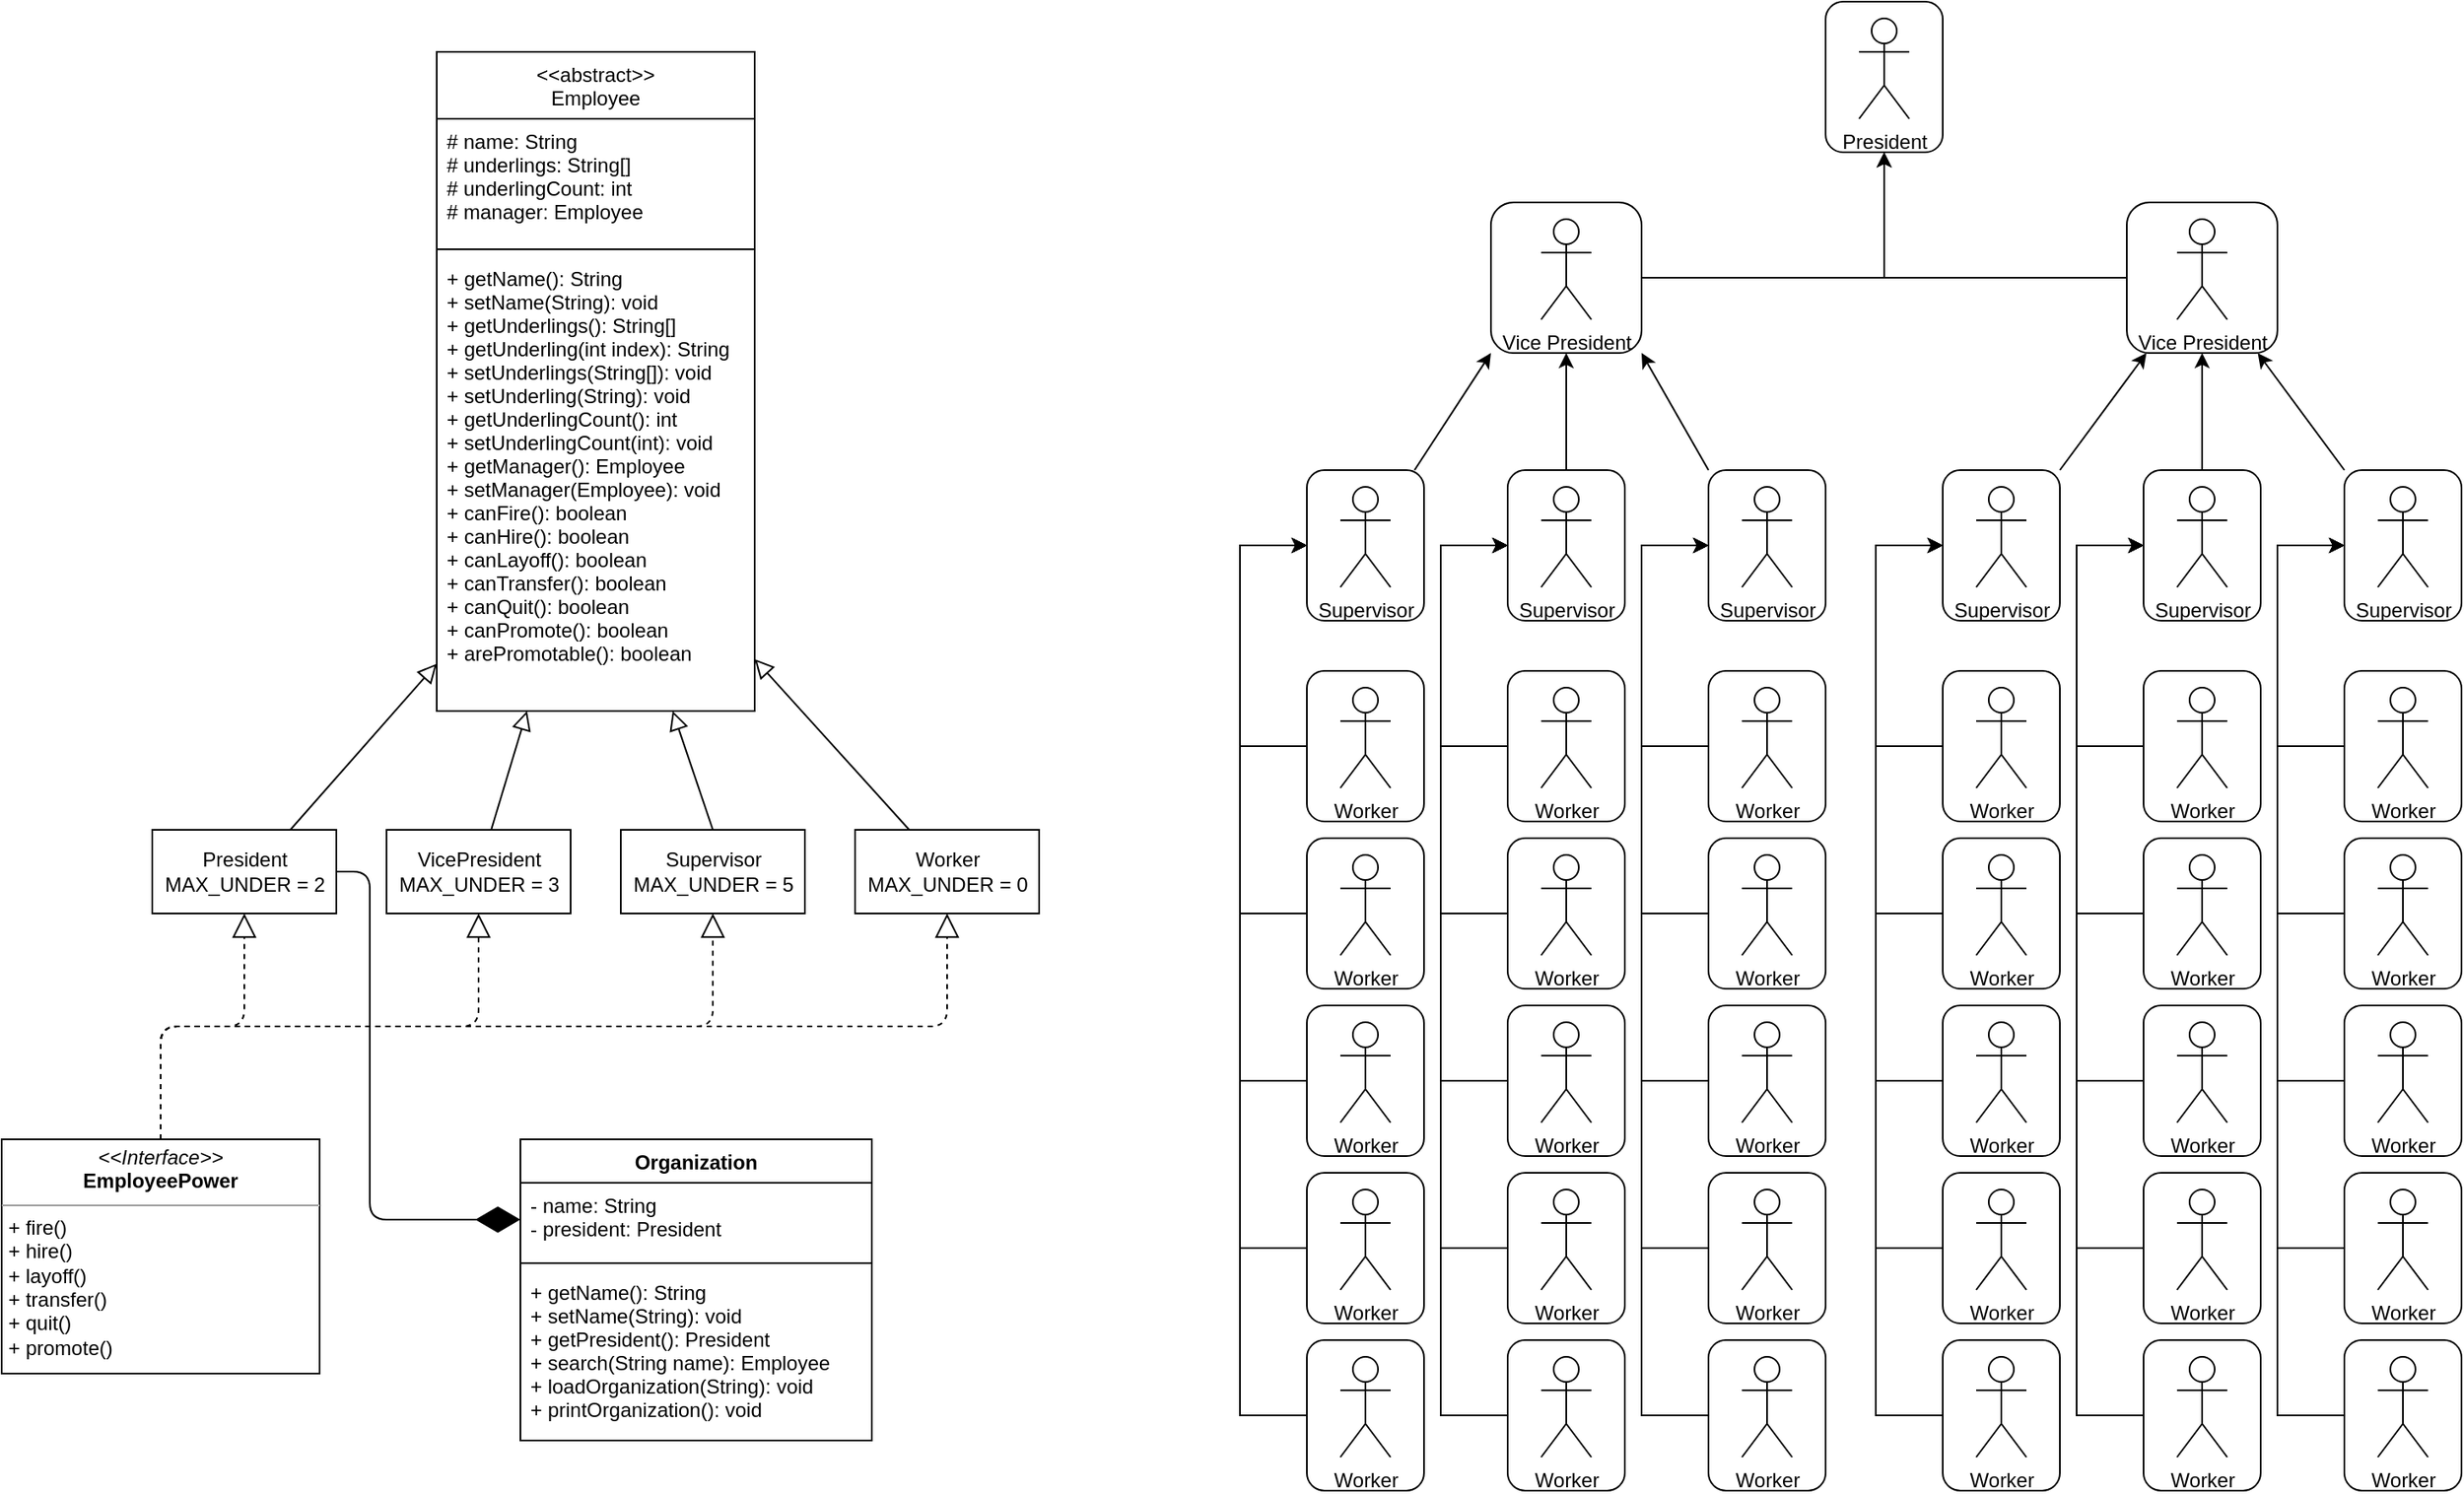<mxfile version="13.6.2" type="device"><diagram id="kqiJ0OT19naxj3uL_Lln" name="Page-1"><mxGraphModel dx="2333" dy="880" grid="1" gridSize="10" guides="1" tooltips="1" connect="1" arrows="1" fold="1" page="1" pageScale="1" pageWidth="850" pageHeight="1100" math="0" shadow="0"><root><mxCell id="0"/><mxCell id="1" parent="0"/><mxCell id="TK-q9taTWRyKl65TbxKp-116" value="" style="group" parent="1" vertex="1" connectable="0"><mxGeometry x="110" y="150" width="90" height="90" as="geometry"/></mxCell><mxCell id="TK-q9taTWRyKl65TbxKp-53" value="" style="rounded=1;whiteSpace=wrap;html=1;fillColor=#FFFFFF;gradientColor=none;" parent="TK-q9taTWRyKl65TbxKp-116" vertex="1"><mxGeometry width="90" height="90" as="geometry"/></mxCell><mxCell id="TK-q9taTWRyKl65TbxKp-2" value="Vice President" style="shape=umlActor;verticalLabelPosition=bottom;verticalAlign=top;html=1;outlineConnect=0;" parent="TK-q9taTWRyKl65TbxKp-116" vertex="1"><mxGeometry x="30" y="10" width="30" height="60" as="geometry"/></mxCell><mxCell id="TK-q9taTWRyKl65TbxKp-117" value="" style="group" parent="1" vertex="1" connectable="0"><mxGeometry x="490" y="150" width="90" height="90" as="geometry"/></mxCell><mxCell id="TK-q9taTWRyKl65TbxKp-54" value="" style="rounded=1;whiteSpace=wrap;html=1;fillColor=#FFFFFF;gradientColor=none;" parent="TK-q9taTWRyKl65TbxKp-117" vertex="1"><mxGeometry width="90" height="90" as="geometry"/></mxCell><mxCell id="TK-q9taTWRyKl65TbxKp-3" value="Vice President" style="shape=umlActor;verticalLabelPosition=bottom;verticalAlign=top;html=1;outlineConnect=0;" parent="TK-q9taTWRyKl65TbxKp-117" vertex="1"><mxGeometry x="30" y="10" width="30" height="60" as="geometry"/></mxCell><mxCell id="TK-q9taTWRyKl65TbxKp-118" value="" style="group" parent="1" vertex="1" connectable="0"><mxGeometry x="310" y="30" width="70" height="90" as="geometry"/></mxCell><mxCell id="TK-q9taTWRyKl65TbxKp-52" value="" style="rounded=1;whiteSpace=wrap;html=1;fillColor=#FFFFFF;gradientColor=none;" parent="TK-q9taTWRyKl65TbxKp-118" vertex="1"><mxGeometry width="70" height="90" as="geometry"/></mxCell><mxCell id="TK-q9taTWRyKl65TbxKp-1" value="President" style="shape=umlActor;verticalLabelPosition=bottom;verticalAlign=top;html=1;outlineConnect=0;fillColor=#FFFFFF;" parent="TK-q9taTWRyKl65TbxKp-118" vertex="1"><mxGeometry x="20" y="10" width="30" height="60" as="geometry"/></mxCell><mxCell id="TK-q9taTWRyKl65TbxKp-119" value="" style="group" parent="1" vertex="1" connectable="0"><mxGeometry y="310" width="70" height="90" as="geometry"/></mxCell><mxCell id="TK-q9taTWRyKl65TbxKp-56" value="" style="rounded=1;whiteSpace=wrap;html=1;fillColor=#FFFFFF;gradientColor=none;" parent="TK-q9taTWRyKl65TbxKp-119" vertex="1"><mxGeometry width="70" height="90" as="geometry"/></mxCell><mxCell id="TK-q9taTWRyKl65TbxKp-4" value="Supervisor&lt;span style=&quot;color: rgba(0 , 0 , 0 , 0) ; font-family: monospace ; font-size: 0px&quot;&gt;%3CmxGraphModel%3E%3Croot%3E%3CmxCell%20id%3D%220%22%2F%3E%3CmxCell%20id%3D%221%22%20parent%3D%220%22%2F%3E%3CmxCell%20id%3D%222%22%20value%3D%22Vice%20President%22%20style%3D%22shape%3DumlActor%3BverticalLabelPosition%3Dbottom%3BverticalAlign%3Dtop%3Bhtml%3D1%3BoutlineConnect%3D0%3B%22%20vertex%3D%221%22%20parent%3D%221%22%3E%3CmxGeometry%20x%3D%22250%22%20y%3D%22160%22%20width%3D%2230%22%20height%3D%2260%22%20as%3D%22geometry%22%2F%3E%3C%2FmxCell%3E%3C%2Froot%3E%3C%2FmxGraphModel%3E&lt;/span&gt;" style="shape=umlActor;verticalLabelPosition=bottom;verticalAlign=top;html=1;outlineConnect=0;" parent="TK-q9taTWRyKl65TbxKp-119" vertex="1"><mxGeometry x="20" y="10" width="30" height="60" as="geometry"/></mxCell><mxCell id="TK-q9taTWRyKl65TbxKp-120" value="" style="group" parent="1" vertex="1" connectable="0"><mxGeometry x="120" y="310" width="70" height="90" as="geometry"/></mxCell><mxCell id="TK-q9taTWRyKl65TbxKp-57" value="" style="rounded=1;whiteSpace=wrap;html=1;fillColor=#FFFFFF;gradientColor=none;" parent="TK-q9taTWRyKl65TbxKp-120" vertex="1"><mxGeometry width="70" height="90" as="geometry"/></mxCell><mxCell id="TK-q9taTWRyKl65TbxKp-5" value="Supervisor&lt;span style=&quot;color: rgba(0 , 0 , 0 , 0) ; font-family: monospace ; font-size: 0px&quot;&gt;%3CmxGraphModel%3E%3Croot%3E%3CmxCell%20id%3D%220%22%2F%3E%3CmxCell%20id%3D%221%22%20parent%3D%220%22%2F%3E%3CmxCell%20id%3D%222%22%20value%3D%22Vice%20President%22%20style%3D%22shape%3DumlActor%3BverticalLabelPosition%3Dbottom%3BverticalAlign%3Dtop%3Bhtml%3D1%3BoutlineConnect%3D0%3B%22%20vertex%3D%221%22%20parent%3D%221%22%3E%3CmxGeometry%20x%3D%22250%22%20y%3D%22160%22%20width%3D%2230%22%20height%3D%2260%22%20as%3D%22geometry%22%2F%3E%3C%2FmxCell%3E%3C%2Froot%3E%3C%2FmxGraphModel%3E&lt;/span&gt;" style="shape=umlActor;verticalLabelPosition=bottom;verticalAlign=top;html=1;outlineConnect=0;" parent="TK-q9taTWRyKl65TbxKp-120" vertex="1"><mxGeometry x="20" y="10" width="30" height="60" as="geometry"/></mxCell><mxCell id="TK-q9taTWRyKl65TbxKp-121" value="" style="group" parent="1" vertex="1" connectable="0"><mxGeometry x="240" y="310" width="70" height="90" as="geometry"/></mxCell><mxCell id="TK-q9taTWRyKl65TbxKp-58" value="" style="rounded=1;whiteSpace=wrap;html=1;fillColor=#FFFFFF;gradientColor=none;" parent="TK-q9taTWRyKl65TbxKp-121" vertex="1"><mxGeometry width="70" height="90" as="geometry"/></mxCell><mxCell id="TK-q9taTWRyKl65TbxKp-6" value="Supervisor&lt;span style=&quot;color: rgba(0 , 0 , 0 , 0) ; font-family: monospace ; font-size: 0px&quot;&gt;%3CmxGraphModel%3E%3Croot%3E%3CmxCell%20id%3D%220%22%2F%3E%3CmxCell%20id%3D%221%22%20parent%3D%220%22%2F%3E%3CmxCell%20id%3D%222%22%20value%3D%22Vice%20President%22%20style%3D%22shape%3DumlActor%3BverticalLabelPosition%3Dbottom%3BverticalAlign%3Dtop%3Bhtml%3D1%3BoutlineConnect%3D0%3B%22%20vertex%3D%221%22%20parent%3D%221%22%3E%3CmxGeometry%20x%3D%22250%22%20y%3D%22160%22%20width%3D%2230%22%20height%3D%2260%22%20as%3D%22geometry%22%2F%3E%3C%2FmxCell%3E%3C%2Froot%3E%3C%2FmxGraphModel%3E&lt;/span&gt;" style="shape=umlActor;verticalLabelPosition=bottom;verticalAlign=top;html=1;outlineConnect=0;" parent="TK-q9taTWRyKl65TbxKp-121" vertex="1"><mxGeometry x="20" y="10" width="30" height="60" as="geometry"/></mxCell><mxCell id="TK-q9taTWRyKl65TbxKp-125" value="" style="group" parent="1" vertex="1" connectable="0"><mxGeometry y="430" width="70" height="90" as="geometry"/></mxCell><mxCell id="TK-q9taTWRyKl65TbxKp-62" value="" style="rounded=1;whiteSpace=wrap;html=1;fillColor=#FFFFFF;gradientColor=none;" parent="TK-q9taTWRyKl65TbxKp-125" vertex="1"><mxGeometry width="70" height="90" as="geometry"/></mxCell><mxCell id="TK-q9taTWRyKl65TbxKp-19" value="Worker" style="shape=umlActor;verticalLabelPosition=bottom;verticalAlign=top;html=1;outlineConnect=0;" parent="TK-q9taTWRyKl65TbxKp-125" vertex="1"><mxGeometry x="20" y="10" width="30" height="60" as="geometry"/></mxCell><mxCell id="TK-q9taTWRyKl65TbxKp-126" value="" style="group" parent="1" vertex="1" connectable="0"><mxGeometry x="120" y="430" width="70" height="90" as="geometry"/></mxCell><mxCell id="TK-q9taTWRyKl65TbxKp-63" value="" style="rounded=1;whiteSpace=wrap;html=1;fillColor=#FFFFFF;gradientColor=none;" parent="TK-q9taTWRyKl65TbxKp-126" vertex="1"><mxGeometry width="70" height="90" as="geometry"/></mxCell><mxCell id="TK-q9taTWRyKl65TbxKp-26" value="Worker" style="shape=umlActor;verticalLabelPosition=bottom;verticalAlign=top;html=1;outlineConnect=0;" parent="TK-q9taTWRyKl65TbxKp-126" vertex="1"><mxGeometry x="20" y="10" width="30" height="60" as="geometry"/></mxCell><mxCell id="TK-q9taTWRyKl65TbxKp-127" value="" style="group" parent="1" vertex="1" connectable="0"><mxGeometry x="240" y="430" width="70" height="90" as="geometry"/></mxCell><mxCell id="TK-q9taTWRyKl65TbxKp-64" value="" style="rounded=1;whiteSpace=wrap;html=1;fillColor=#FFFFFF;gradientColor=none;" parent="TK-q9taTWRyKl65TbxKp-127" vertex="1"><mxGeometry width="70" height="90" as="geometry"/></mxCell><mxCell id="TK-q9taTWRyKl65TbxKp-31" value="Worker" style="shape=umlActor;verticalLabelPosition=bottom;verticalAlign=top;html=1;outlineConnect=0;" parent="TK-q9taTWRyKl65TbxKp-127" vertex="1"><mxGeometry x="20" y="10" width="30" height="60" as="geometry"/></mxCell><mxCell id="TK-q9taTWRyKl65TbxKp-131" value="" style="group" parent="1" vertex="1" connectable="0"><mxGeometry y="530" width="70" height="90" as="geometry"/></mxCell><mxCell id="TK-q9taTWRyKl65TbxKp-73" value="" style="rounded=1;whiteSpace=wrap;html=1;fillColor=#FFFFFF;gradientColor=none;" parent="TK-q9taTWRyKl65TbxKp-131" vertex="1"><mxGeometry width="70" height="90" as="geometry"/></mxCell><mxCell id="TK-q9taTWRyKl65TbxKp-74" value="Worker" style="shape=umlActor;verticalLabelPosition=bottom;verticalAlign=top;html=1;outlineConnect=0;" parent="TK-q9taTWRyKl65TbxKp-131" vertex="1"><mxGeometry x="20" y="10" width="30" height="60" as="geometry"/></mxCell><mxCell id="TK-q9taTWRyKl65TbxKp-132" value="" style="group" parent="1" vertex="1" connectable="0"><mxGeometry x="120" y="530" width="70" height="90" as="geometry"/></mxCell><mxCell id="TK-q9taTWRyKl65TbxKp-72" value="" style="rounded=1;whiteSpace=wrap;html=1;fillColor=#FFFFFF;gradientColor=none;" parent="TK-q9taTWRyKl65TbxKp-132" vertex="1"><mxGeometry width="70" height="90" as="geometry"/></mxCell><mxCell id="TK-q9taTWRyKl65TbxKp-75" value="Worker" style="shape=umlActor;verticalLabelPosition=bottom;verticalAlign=top;html=1;outlineConnect=0;" parent="TK-q9taTWRyKl65TbxKp-132" vertex="1"><mxGeometry x="20" y="10" width="30" height="60" as="geometry"/></mxCell><mxCell id="TK-q9taTWRyKl65TbxKp-133" value="" style="group" parent="1" vertex="1" connectable="0"><mxGeometry x="240" y="530" width="70" height="90" as="geometry"/></mxCell><mxCell id="TK-q9taTWRyKl65TbxKp-71" value="" style="rounded=1;whiteSpace=wrap;html=1;fillColor=#FFFFFF;gradientColor=none;" parent="TK-q9taTWRyKl65TbxKp-133" vertex="1"><mxGeometry width="70" height="90" as="geometry"/></mxCell><mxCell id="TK-q9taTWRyKl65TbxKp-76" value="Worker" style="shape=umlActor;verticalLabelPosition=bottom;verticalAlign=top;html=1;outlineConnect=0;" parent="TK-q9taTWRyKl65TbxKp-133" vertex="1"><mxGeometry x="20" y="10" width="30" height="60" as="geometry"/></mxCell><mxCell id="TK-q9taTWRyKl65TbxKp-137" value="" style="group" parent="1" vertex="1" connectable="0"><mxGeometry y="630" width="70" height="90" as="geometry"/></mxCell><mxCell id="TK-q9taTWRyKl65TbxKp-85" value="" style="rounded=1;whiteSpace=wrap;html=1;fillColor=#FFFFFF;gradientColor=none;" parent="TK-q9taTWRyKl65TbxKp-137" vertex="1"><mxGeometry width="70" height="90" as="geometry"/></mxCell><mxCell id="TK-q9taTWRyKl65TbxKp-86" value="Worker" style="shape=umlActor;verticalLabelPosition=bottom;verticalAlign=top;html=1;outlineConnect=0;" parent="TK-q9taTWRyKl65TbxKp-137" vertex="1"><mxGeometry x="20" y="10" width="30" height="60" as="geometry"/></mxCell><mxCell id="TK-q9taTWRyKl65TbxKp-138" value="" style="group" parent="1" vertex="1" connectable="0"><mxGeometry x="120" y="630" width="70" height="90" as="geometry"/></mxCell><mxCell id="TK-q9taTWRyKl65TbxKp-84" value="" style="rounded=1;whiteSpace=wrap;html=1;fillColor=#FFFFFF;gradientColor=none;" parent="TK-q9taTWRyKl65TbxKp-138" vertex="1"><mxGeometry width="70" height="90" as="geometry"/></mxCell><mxCell id="TK-q9taTWRyKl65TbxKp-87" value="Worker" style="shape=umlActor;verticalLabelPosition=bottom;verticalAlign=top;html=1;outlineConnect=0;" parent="TK-q9taTWRyKl65TbxKp-138" vertex="1"><mxGeometry x="20" y="10" width="30" height="60" as="geometry"/></mxCell><mxCell id="TK-q9taTWRyKl65TbxKp-139" value="" style="group" parent="1" vertex="1" connectable="0"><mxGeometry x="240" y="630" width="70" height="90" as="geometry"/></mxCell><mxCell id="TK-q9taTWRyKl65TbxKp-83" value="" style="rounded=1;whiteSpace=wrap;html=1;fillColor=#FFFFFF;gradientColor=none;" parent="TK-q9taTWRyKl65TbxKp-139" vertex="1"><mxGeometry width="70" height="90" as="geometry"/></mxCell><mxCell id="TK-q9taTWRyKl65TbxKp-88" value="Worker" style="shape=umlActor;verticalLabelPosition=bottom;verticalAlign=top;html=1;outlineConnect=0;" parent="TK-q9taTWRyKl65TbxKp-139" vertex="1"><mxGeometry x="20" y="10" width="30" height="60" as="geometry"/></mxCell><mxCell id="TK-q9taTWRyKl65TbxKp-143" value="" style="group" parent="1" vertex="1" connectable="0"><mxGeometry y="730" width="70" height="90" as="geometry"/></mxCell><mxCell id="TK-q9taTWRyKl65TbxKp-97" value="" style="rounded=1;whiteSpace=wrap;html=1;fillColor=#FFFFFF;gradientColor=none;" parent="TK-q9taTWRyKl65TbxKp-143" vertex="1"><mxGeometry width="70" height="90" as="geometry"/></mxCell><mxCell id="TK-q9taTWRyKl65TbxKp-98" value="Worker" style="shape=umlActor;verticalLabelPosition=bottom;verticalAlign=top;html=1;outlineConnect=0;" parent="TK-q9taTWRyKl65TbxKp-143" vertex="1"><mxGeometry x="20" y="10" width="30" height="60" as="geometry"/></mxCell><mxCell id="TK-q9taTWRyKl65TbxKp-144" value="" style="group" parent="1" vertex="1" connectable="0"><mxGeometry x="120" y="730" width="70" height="90" as="geometry"/></mxCell><mxCell id="TK-q9taTWRyKl65TbxKp-96" value="" style="rounded=1;whiteSpace=wrap;html=1;fillColor=#FFFFFF;gradientColor=none;" parent="TK-q9taTWRyKl65TbxKp-144" vertex="1"><mxGeometry width="70" height="90" as="geometry"/></mxCell><mxCell id="TK-q9taTWRyKl65TbxKp-99" value="Worker" style="shape=umlActor;verticalLabelPosition=bottom;verticalAlign=top;html=1;outlineConnect=0;" parent="TK-q9taTWRyKl65TbxKp-144" vertex="1"><mxGeometry x="20" y="10" width="30" height="60" as="geometry"/></mxCell><mxCell id="TK-q9taTWRyKl65TbxKp-145" value="" style="group" parent="1" vertex="1" connectable="0"><mxGeometry x="240" y="730" width="70" height="90" as="geometry"/></mxCell><mxCell id="TK-q9taTWRyKl65TbxKp-95" value="" style="rounded=1;whiteSpace=wrap;html=1;fillColor=#FFFFFF;gradientColor=none;" parent="TK-q9taTWRyKl65TbxKp-145" vertex="1"><mxGeometry width="70" height="90" as="geometry"/></mxCell><mxCell id="TK-q9taTWRyKl65TbxKp-100" value="Worker" style="shape=umlActor;verticalLabelPosition=bottom;verticalAlign=top;html=1;outlineConnect=0;" parent="TK-q9taTWRyKl65TbxKp-145" vertex="1"><mxGeometry x="20" y="10" width="30" height="60" as="geometry"/></mxCell><mxCell id="TK-q9taTWRyKl65TbxKp-149" value="" style="group" parent="1" vertex="1" connectable="0"><mxGeometry y="830" width="70" height="90" as="geometry"/></mxCell><mxCell id="TK-q9taTWRyKl65TbxKp-109" value="" style="rounded=1;whiteSpace=wrap;html=1;fillColor=#FFFFFF;gradientColor=none;" parent="TK-q9taTWRyKl65TbxKp-149" vertex="1"><mxGeometry width="70" height="90" as="geometry"/></mxCell><mxCell id="TK-q9taTWRyKl65TbxKp-110" value="Worker" style="shape=umlActor;verticalLabelPosition=bottom;verticalAlign=top;html=1;outlineConnect=0;" parent="TK-q9taTWRyKl65TbxKp-149" vertex="1"><mxGeometry x="20" y="10" width="30" height="60" as="geometry"/></mxCell><mxCell id="TK-q9taTWRyKl65TbxKp-150" value="" style="group" parent="1" vertex="1" connectable="0"><mxGeometry x="120" y="830" width="70" height="90" as="geometry"/></mxCell><mxCell id="TK-q9taTWRyKl65TbxKp-108" value="" style="rounded=1;whiteSpace=wrap;html=1;fillColor=#FFFFFF;gradientColor=none;" parent="TK-q9taTWRyKl65TbxKp-150" vertex="1"><mxGeometry width="70" height="90" as="geometry"/></mxCell><mxCell id="TK-q9taTWRyKl65TbxKp-111" value="Worker" style="shape=umlActor;verticalLabelPosition=bottom;verticalAlign=top;html=1;outlineConnect=0;" parent="TK-q9taTWRyKl65TbxKp-150" vertex="1"><mxGeometry x="20" y="10" width="30" height="60" as="geometry"/></mxCell><mxCell id="TK-q9taTWRyKl65TbxKp-151" value="" style="group" parent="1" vertex="1" connectable="0"><mxGeometry x="240" y="830" width="70" height="90" as="geometry"/></mxCell><mxCell id="TK-q9taTWRyKl65TbxKp-107" value="" style="rounded=1;whiteSpace=wrap;html=1;fillColor=#FFFFFF;gradientColor=none;" parent="TK-q9taTWRyKl65TbxKp-151" vertex="1"><mxGeometry width="70" height="90" as="geometry"/></mxCell><mxCell id="TK-q9taTWRyKl65TbxKp-112" value="Worker" style="shape=umlActor;verticalLabelPosition=bottom;verticalAlign=top;html=1;outlineConnect=0;" parent="TK-q9taTWRyKl65TbxKp-151" vertex="1"><mxGeometry x="20" y="10" width="30" height="60" as="geometry"/></mxCell><mxCell id="TK-q9taTWRyKl65TbxKp-156" style="edgeStyle=orthogonalEdgeStyle;rounded=0;orthogonalLoop=1;jettySize=auto;html=1;" parent="1" source="TK-q9taTWRyKl65TbxKp-54" target="TK-q9taTWRyKl65TbxKp-52" edge="1"><mxGeometry relative="1" as="geometry"/></mxCell><mxCell id="TK-q9taTWRyKl65TbxKp-157" style="edgeStyle=orthogonalEdgeStyle;rounded=0;orthogonalLoop=1;jettySize=auto;html=1;entryX=0.5;entryY=1;entryDx=0;entryDy=0;" parent="1" source="TK-q9taTWRyKl65TbxKp-53" target="TK-q9taTWRyKl65TbxKp-52" edge="1"><mxGeometry relative="1" as="geometry"/></mxCell><mxCell id="TK-q9taTWRyKl65TbxKp-163" style="edgeStyle=none;rounded=0;orthogonalLoop=1;jettySize=auto;html=1;entryX=0;entryY=1;entryDx=0;entryDy=0;" parent="1" source="TK-q9taTWRyKl65TbxKp-56" target="TK-q9taTWRyKl65TbxKp-53" edge="1"><mxGeometry relative="1" as="geometry"/></mxCell><mxCell id="TK-q9taTWRyKl65TbxKp-164" style="edgeStyle=none;rounded=0;orthogonalLoop=1;jettySize=auto;html=1;entryX=0.5;entryY=1;entryDx=0;entryDy=0;" parent="1" source="TK-q9taTWRyKl65TbxKp-57" target="TK-q9taTWRyKl65TbxKp-53" edge="1"><mxGeometry relative="1" as="geometry"/></mxCell><mxCell id="TK-q9taTWRyKl65TbxKp-165" style="edgeStyle=none;rounded=0;orthogonalLoop=1;jettySize=auto;html=1;entryX=1;entryY=1;entryDx=0;entryDy=0;exitX=0;exitY=0;exitDx=0;exitDy=0;" parent="1" source="TK-q9taTWRyKl65TbxKp-58" target="TK-q9taTWRyKl65TbxKp-53" edge="1"><mxGeometry relative="1" as="geometry"><mxPoint x="230" y="310" as="sourcePoint"/></mxGeometry></mxCell><mxCell id="TK-q9taTWRyKl65TbxKp-166" style="edgeStyle=none;rounded=0;orthogonalLoop=1;jettySize=auto;html=1;exitX=1;exitY=0;exitDx=0;exitDy=0;" parent="1" source="TK-q9taTWRyKl65TbxKp-189" target="TK-q9taTWRyKl65TbxKp-54" edge="1"><mxGeometry relative="1" as="geometry"><mxPoint x="438.75" y="310" as="sourcePoint"/></mxGeometry></mxCell><mxCell id="TK-q9taTWRyKl65TbxKp-167" style="edgeStyle=none;rounded=0;orthogonalLoop=1;jettySize=auto;html=1;entryX=0.5;entryY=1;entryDx=0;entryDy=0;exitX=0.5;exitY=0;exitDx=0;exitDy=0;" parent="1" source="TK-q9taTWRyKl65TbxKp-213" target="TK-q9taTWRyKl65TbxKp-54" edge="1"><mxGeometry relative="1" as="geometry"><mxPoint x="525" y="320" as="sourcePoint"/></mxGeometry></mxCell><mxCell id="TK-q9taTWRyKl65TbxKp-168" style="edgeStyle=none;rounded=0;orthogonalLoop=1;jettySize=auto;html=1;" parent="1" target="TK-q9taTWRyKl65TbxKp-54" edge="1"><mxGeometry relative="1" as="geometry"><mxPoint x="620" y="310" as="sourcePoint"/></mxGeometry></mxCell><mxCell id="TK-q9taTWRyKl65TbxKp-170" style="edgeStyle=orthogonalEdgeStyle;rounded=0;orthogonalLoop=1;jettySize=auto;html=1;entryX=0;entryY=0.5;entryDx=0;entryDy=0;" parent="1" source="TK-q9taTWRyKl65TbxKp-109" target="TK-q9taTWRyKl65TbxKp-56" edge="1"><mxGeometry relative="1" as="geometry"><Array as="points"><mxPoint x="-40" y="875"/><mxPoint x="-40" y="355"/></Array></mxGeometry></mxCell><mxCell id="TK-q9taTWRyKl65TbxKp-171" style="edgeStyle=orthogonalEdgeStyle;rounded=0;orthogonalLoop=1;jettySize=auto;html=1;entryX=0;entryY=0.5;entryDx=0;entryDy=0;" parent="1" source="TK-q9taTWRyKl65TbxKp-97" target="TK-q9taTWRyKl65TbxKp-56" edge="1"><mxGeometry relative="1" as="geometry"><Array as="points"><mxPoint x="-40" y="775"/><mxPoint x="-40" y="355"/></Array></mxGeometry></mxCell><mxCell id="TK-q9taTWRyKl65TbxKp-172" style="edgeStyle=orthogonalEdgeStyle;rounded=0;orthogonalLoop=1;jettySize=auto;html=1;entryX=0;entryY=0.5;entryDx=0;entryDy=0;" parent="1" source="TK-q9taTWRyKl65TbxKp-85" target="TK-q9taTWRyKl65TbxKp-56" edge="1"><mxGeometry relative="1" as="geometry"><mxPoint y="350" as="targetPoint"/><Array as="points"><mxPoint x="-40" y="675"/><mxPoint x="-40" y="355"/></Array></mxGeometry></mxCell><mxCell id="TK-q9taTWRyKl65TbxKp-173" style="edgeStyle=orthogonalEdgeStyle;rounded=0;orthogonalLoop=1;jettySize=auto;html=1;entryX=0;entryY=0.5;entryDx=0;entryDy=0;" parent="1" source="TK-q9taTWRyKl65TbxKp-73" target="TK-q9taTWRyKl65TbxKp-56" edge="1"><mxGeometry relative="1" as="geometry"><Array as="points"><mxPoint x="-40" y="575"/><mxPoint x="-40" y="355"/></Array></mxGeometry></mxCell><mxCell id="TK-q9taTWRyKl65TbxKp-174" style="edgeStyle=orthogonalEdgeStyle;rounded=0;orthogonalLoop=1;jettySize=auto;html=1;entryX=0;entryY=0.5;entryDx=0;entryDy=0;" parent="1" source="TK-q9taTWRyKl65TbxKp-62" target="TK-q9taTWRyKl65TbxKp-56" edge="1"><mxGeometry relative="1" as="geometry"><Array as="points"><mxPoint x="-40" y="475"/><mxPoint x="-40" y="355"/></Array></mxGeometry></mxCell><mxCell id="TK-q9taTWRyKl65TbxKp-177" style="edgeStyle=orthogonalEdgeStyle;rounded=0;orthogonalLoop=1;jettySize=auto;html=1;exitX=0;exitY=0.5;exitDx=0;exitDy=0;entryX=0;entryY=0.5;entryDx=0;entryDy=0;" parent="1" source="TK-q9taTWRyKl65TbxKp-108" target="TK-q9taTWRyKl65TbxKp-57" edge="1"><mxGeometry relative="1" as="geometry"><mxPoint x="120" y="880" as="sourcePoint"/><mxPoint x="100" y="400" as="targetPoint"/><Array as="points"><mxPoint x="80" y="875"/><mxPoint x="80" y="355"/></Array></mxGeometry></mxCell><mxCell id="TK-q9taTWRyKl65TbxKp-178" style="edgeStyle=orthogonalEdgeStyle;rounded=0;orthogonalLoop=1;jettySize=auto;html=1;exitX=0;exitY=0.5;exitDx=0;exitDy=0;entryX=0;entryY=0.5;entryDx=0;entryDy=0;" parent="1" source="TK-q9taTWRyKl65TbxKp-96" target="TK-q9taTWRyKl65TbxKp-57" edge="1"><mxGeometry relative="1" as="geometry"><mxPoint x="120" y="780" as="sourcePoint"/><mxPoint x="110" y="400" as="targetPoint"/><Array as="points"><mxPoint x="80" y="775"/><mxPoint x="80" y="355"/></Array></mxGeometry></mxCell><mxCell id="TK-q9taTWRyKl65TbxKp-179" style="edgeStyle=orthogonalEdgeStyle;rounded=0;orthogonalLoop=1;jettySize=auto;html=1;exitX=0;exitY=0.5;exitDx=0;exitDy=0;entryX=0;entryY=0.5;entryDx=0;entryDy=0;" parent="1" source="TK-q9taTWRyKl65TbxKp-84" target="TK-q9taTWRyKl65TbxKp-57" edge="1"><mxGeometry relative="1" as="geometry"><mxPoint x="110" y="300" as="targetPoint"/><mxPoint x="120" y="680" as="sourcePoint"/><Array as="points"><mxPoint x="80" y="675"/><mxPoint x="80" y="355"/></Array></mxGeometry></mxCell><mxCell id="TK-q9taTWRyKl65TbxKp-180" style="edgeStyle=orthogonalEdgeStyle;rounded=0;orthogonalLoop=1;jettySize=auto;html=1;exitX=0;exitY=0.5;exitDx=0;exitDy=0;entryX=0;entryY=0.5;entryDx=0;entryDy=0;" parent="1" source="TK-q9taTWRyKl65TbxKp-72" target="TK-q9taTWRyKl65TbxKp-57" edge="1"><mxGeometry relative="1" as="geometry"><mxPoint x="120" y="580" as="sourcePoint"/><mxPoint x="90" y="300" as="targetPoint"/><Array as="points"><mxPoint x="80" y="575"/><mxPoint x="80" y="355"/></Array></mxGeometry></mxCell><mxCell id="TK-q9taTWRyKl65TbxKp-181" style="edgeStyle=orthogonalEdgeStyle;rounded=0;orthogonalLoop=1;jettySize=auto;html=1;exitX=0;exitY=0.5;exitDx=0;exitDy=0;entryX=0;entryY=0.5;entryDx=0;entryDy=0;" parent="1" source="TK-q9taTWRyKl65TbxKp-63" target="TK-q9taTWRyKl65TbxKp-57" edge="1"><mxGeometry relative="1" as="geometry"><mxPoint x="120" y="480" as="sourcePoint"/><mxPoint x="100" y="300" as="targetPoint"/><Array as="points"><mxPoint x="80" y="475"/><mxPoint x="80" y="355"/></Array></mxGeometry></mxCell><mxCell id="TK-q9taTWRyKl65TbxKp-183" style="edgeStyle=orthogonalEdgeStyle;rounded=0;orthogonalLoop=1;jettySize=auto;html=1;entryX=0;entryY=0.5;entryDx=0;entryDy=0;exitX=0;exitY=0.5;exitDx=0;exitDy=0;" parent="1" source="TK-q9taTWRyKl65TbxKp-64" target="TK-q9taTWRyKl65TbxKp-58" edge="1"><mxGeometry relative="1" as="geometry"><Array as="points"><mxPoint x="200" y="475"/><mxPoint x="200" y="355"/></Array></mxGeometry></mxCell><mxCell id="TK-q9taTWRyKl65TbxKp-184" style="edgeStyle=orthogonalEdgeStyle;rounded=0;orthogonalLoop=1;jettySize=auto;html=1;entryX=0;entryY=0.5;entryDx=0;entryDy=0;" parent="1" source="TK-q9taTWRyKl65TbxKp-71" target="TK-q9taTWRyKl65TbxKp-58" edge="1"><mxGeometry relative="1" as="geometry"><mxPoint x="240" y="360" as="targetPoint"/><Array as="points"><mxPoint x="200" y="575"/><mxPoint x="200" y="355"/></Array></mxGeometry></mxCell><mxCell id="TK-q9taTWRyKl65TbxKp-185" style="edgeStyle=orthogonalEdgeStyle;rounded=0;orthogonalLoop=1;jettySize=auto;html=1;entryX=0;entryY=0.5;entryDx=0;entryDy=0;" parent="1" source="TK-q9taTWRyKl65TbxKp-83" target="TK-q9taTWRyKl65TbxKp-58" edge="1"><mxGeometry relative="1" as="geometry"><Array as="points"><mxPoint x="200" y="675"/><mxPoint x="200" y="355"/></Array></mxGeometry></mxCell><mxCell id="TK-q9taTWRyKl65TbxKp-186" style="edgeStyle=orthogonalEdgeStyle;rounded=0;orthogonalLoop=1;jettySize=auto;html=1;entryX=0;entryY=0.5;entryDx=0;entryDy=0;" parent="1" source="TK-q9taTWRyKl65TbxKp-95" target="TK-q9taTWRyKl65TbxKp-58" edge="1"><mxGeometry relative="1" as="geometry"><mxPoint x="240" y="350" as="targetPoint"/><Array as="points"><mxPoint x="200" y="775"/><mxPoint x="200" y="355"/></Array></mxGeometry></mxCell><mxCell id="TK-q9taTWRyKl65TbxKp-187" style="edgeStyle=orthogonalEdgeStyle;rounded=0;orthogonalLoop=1;jettySize=auto;html=1;entryX=0;entryY=0.5;entryDx=0;entryDy=0;" parent="1" source="TK-q9taTWRyKl65TbxKp-107" target="TK-q9taTWRyKl65TbxKp-58" edge="1"><mxGeometry relative="1" as="geometry"><Array as="points"><mxPoint x="200" y="875"/><mxPoint x="200" y="355"/></Array></mxGeometry></mxCell><mxCell id="TK-q9taTWRyKl65TbxKp-188" value="" style="group" parent="1" vertex="1" connectable="0"><mxGeometry x="380" y="310" width="70" height="90" as="geometry"/></mxCell><mxCell id="TK-q9taTWRyKl65TbxKp-189" value="" style="rounded=1;whiteSpace=wrap;html=1;fillColor=#FFFFFF;gradientColor=none;" parent="TK-q9taTWRyKl65TbxKp-188" vertex="1"><mxGeometry width="70" height="90" as="geometry"/></mxCell><mxCell id="TK-q9taTWRyKl65TbxKp-190" value="Supervisor&lt;span style=&quot;color: rgba(0 , 0 , 0 , 0) ; font-family: monospace ; font-size: 0px&quot;&gt;%3CmxGraphModel%3E%3Croot%3E%3CmxCell%20id%3D%220%22%2F%3E%3CmxCell%20id%3D%221%22%20parent%3D%220%22%2F%3E%3CmxCell%20id%3D%222%22%20value%3D%22Vice%20President%22%20style%3D%22shape%3DumlActor%3BverticalLabelPosition%3Dbottom%3BverticalAlign%3Dtop%3Bhtml%3D1%3BoutlineConnect%3D0%3B%22%20vertex%3D%221%22%20parent%3D%221%22%3E%3CmxGeometry%20x%3D%22250%22%20y%3D%22160%22%20width%3D%2230%22%20height%3D%2260%22%20as%3D%22geometry%22%2F%3E%3C%2FmxCell%3E%3C%2Froot%3E%3C%2FmxGraphModel%3E&lt;/span&gt;" style="shape=umlActor;verticalLabelPosition=bottom;verticalAlign=top;html=1;outlineConnect=0;" parent="TK-q9taTWRyKl65TbxKp-188" vertex="1"><mxGeometry x="20" y="10" width="30" height="60" as="geometry"/></mxCell><mxCell id="TK-q9taTWRyKl65TbxKp-191" value="" style="group" parent="1" vertex="1" connectable="0"><mxGeometry x="380" y="430" width="70" height="90" as="geometry"/></mxCell><mxCell id="TK-q9taTWRyKl65TbxKp-192" value="" style="rounded=1;whiteSpace=wrap;html=1;fillColor=#FFFFFF;gradientColor=none;" parent="TK-q9taTWRyKl65TbxKp-191" vertex="1"><mxGeometry width="70" height="90" as="geometry"/></mxCell><mxCell id="TK-q9taTWRyKl65TbxKp-193" value="Worker" style="shape=umlActor;verticalLabelPosition=bottom;verticalAlign=top;html=1;outlineConnect=0;" parent="TK-q9taTWRyKl65TbxKp-191" vertex="1"><mxGeometry x="20" y="10" width="30" height="60" as="geometry"/></mxCell><mxCell id="TK-q9taTWRyKl65TbxKp-194" value="" style="group" parent="1" vertex="1" connectable="0"><mxGeometry x="380" y="530" width="70" height="90" as="geometry"/></mxCell><mxCell id="TK-q9taTWRyKl65TbxKp-195" value="" style="rounded=1;whiteSpace=wrap;html=1;fillColor=#FFFFFF;gradientColor=none;" parent="TK-q9taTWRyKl65TbxKp-194" vertex="1"><mxGeometry width="70" height="90" as="geometry"/></mxCell><mxCell id="TK-q9taTWRyKl65TbxKp-196" value="Worker" style="shape=umlActor;verticalLabelPosition=bottom;verticalAlign=top;html=1;outlineConnect=0;" parent="TK-q9taTWRyKl65TbxKp-194" vertex="1"><mxGeometry x="20" y="10" width="30" height="60" as="geometry"/></mxCell><mxCell id="TK-q9taTWRyKl65TbxKp-197" value="" style="group" parent="1" vertex="1" connectable="0"><mxGeometry x="380" y="630" width="70" height="90" as="geometry"/></mxCell><mxCell id="TK-q9taTWRyKl65TbxKp-198" value="" style="rounded=1;whiteSpace=wrap;html=1;fillColor=#FFFFFF;gradientColor=none;" parent="TK-q9taTWRyKl65TbxKp-197" vertex="1"><mxGeometry width="70" height="90" as="geometry"/></mxCell><mxCell id="TK-q9taTWRyKl65TbxKp-199" value="Worker" style="shape=umlActor;verticalLabelPosition=bottom;verticalAlign=top;html=1;outlineConnect=0;" parent="TK-q9taTWRyKl65TbxKp-197" vertex="1"><mxGeometry x="20" y="10" width="30" height="60" as="geometry"/></mxCell><mxCell id="TK-q9taTWRyKl65TbxKp-200" value="" style="group" parent="1" vertex="1" connectable="0"><mxGeometry x="380" y="730" width="70" height="90" as="geometry"/></mxCell><mxCell id="TK-q9taTWRyKl65TbxKp-201" value="" style="rounded=1;whiteSpace=wrap;html=1;fillColor=#FFFFFF;gradientColor=none;" parent="TK-q9taTWRyKl65TbxKp-200" vertex="1"><mxGeometry width="70" height="90" as="geometry"/></mxCell><mxCell id="TK-q9taTWRyKl65TbxKp-202" value="Worker" style="shape=umlActor;verticalLabelPosition=bottom;verticalAlign=top;html=1;outlineConnect=0;" parent="TK-q9taTWRyKl65TbxKp-200" vertex="1"><mxGeometry x="20" y="10" width="30" height="60" as="geometry"/></mxCell><mxCell id="TK-q9taTWRyKl65TbxKp-203" value="" style="group" parent="1" vertex="1" connectable="0"><mxGeometry x="380" y="830" width="70" height="90" as="geometry"/></mxCell><mxCell id="TK-q9taTWRyKl65TbxKp-204" value="" style="rounded=1;whiteSpace=wrap;html=1;fillColor=#FFFFFF;gradientColor=none;" parent="TK-q9taTWRyKl65TbxKp-203" vertex="1"><mxGeometry width="70" height="90" as="geometry"/></mxCell><mxCell id="TK-q9taTWRyKl65TbxKp-205" value="Worker" style="shape=umlActor;verticalLabelPosition=bottom;verticalAlign=top;html=1;outlineConnect=0;" parent="TK-q9taTWRyKl65TbxKp-203" vertex="1"><mxGeometry x="20" y="10" width="30" height="60" as="geometry"/></mxCell><mxCell id="TK-q9taTWRyKl65TbxKp-206" style="edgeStyle=orthogonalEdgeStyle;rounded=0;orthogonalLoop=1;jettySize=auto;html=1;entryX=0;entryY=0.5;entryDx=0;entryDy=0;exitX=0;exitY=0.5;exitDx=0;exitDy=0;" parent="1" source="TK-q9taTWRyKl65TbxKp-192" target="TK-q9taTWRyKl65TbxKp-189" edge="1"><mxGeometry relative="1" as="geometry"><Array as="points"><mxPoint x="340" y="475"/><mxPoint x="340" y="355"/></Array></mxGeometry></mxCell><mxCell id="TK-q9taTWRyKl65TbxKp-207" style="edgeStyle=orthogonalEdgeStyle;rounded=0;orthogonalLoop=1;jettySize=auto;html=1;entryX=0;entryY=0.5;entryDx=0;entryDy=0;" parent="1" source="TK-q9taTWRyKl65TbxKp-195" target="TK-q9taTWRyKl65TbxKp-189" edge="1"><mxGeometry relative="1" as="geometry"><mxPoint x="380" y="360" as="targetPoint"/><Array as="points"><mxPoint x="340" y="575"/><mxPoint x="340" y="355"/></Array></mxGeometry></mxCell><mxCell id="TK-q9taTWRyKl65TbxKp-208" style="edgeStyle=orthogonalEdgeStyle;rounded=0;orthogonalLoop=1;jettySize=auto;html=1;entryX=0;entryY=0.5;entryDx=0;entryDy=0;" parent="1" source="TK-q9taTWRyKl65TbxKp-198" target="TK-q9taTWRyKl65TbxKp-189" edge="1"><mxGeometry relative="1" as="geometry"><Array as="points"><mxPoint x="340" y="675"/><mxPoint x="340" y="355"/></Array></mxGeometry></mxCell><mxCell id="TK-q9taTWRyKl65TbxKp-209" style="edgeStyle=orthogonalEdgeStyle;rounded=0;orthogonalLoop=1;jettySize=auto;html=1;entryX=0;entryY=0.5;entryDx=0;entryDy=0;" parent="1" source="TK-q9taTWRyKl65TbxKp-201" target="TK-q9taTWRyKl65TbxKp-189" edge="1"><mxGeometry relative="1" as="geometry"><mxPoint x="380" y="350" as="targetPoint"/><Array as="points"><mxPoint x="340" y="775"/><mxPoint x="340" y="355"/></Array></mxGeometry></mxCell><mxCell id="TK-q9taTWRyKl65TbxKp-210" style="edgeStyle=orthogonalEdgeStyle;rounded=0;orthogonalLoop=1;jettySize=auto;html=1;entryX=0;entryY=0.5;entryDx=0;entryDy=0;" parent="1" source="TK-q9taTWRyKl65TbxKp-204" target="TK-q9taTWRyKl65TbxKp-189" edge="1"><mxGeometry relative="1" as="geometry"><Array as="points"><mxPoint x="340" y="875"/><mxPoint x="340" y="355"/></Array></mxGeometry></mxCell><mxCell id="TK-q9taTWRyKl65TbxKp-212" value="" style="group" parent="1" vertex="1" connectable="0"><mxGeometry x="500" y="310" width="70" height="90" as="geometry"/></mxCell><mxCell id="TK-q9taTWRyKl65TbxKp-213" value="" style="rounded=1;whiteSpace=wrap;html=1;fillColor=#FFFFFF;gradientColor=none;" parent="TK-q9taTWRyKl65TbxKp-212" vertex="1"><mxGeometry width="70" height="90" as="geometry"/></mxCell><mxCell id="TK-q9taTWRyKl65TbxKp-214" value="Supervisor&lt;span style=&quot;color: rgba(0 , 0 , 0 , 0) ; font-family: monospace ; font-size: 0px&quot;&gt;%3CmxGraphModel%3E%3Croot%3E%3CmxCell%20id%3D%220%22%2F%3E%3CmxCell%20id%3D%221%22%20parent%3D%220%22%2F%3E%3CmxCell%20id%3D%222%22%20value%3D%22Vice%20President%22%20style%3D%22shape%3DumlActor%3BverticalLabelPosition%3Dbottom%3BverticalAlign%3Dtop%3Bhtml%3D1%3BoutlineConnect%3D0%3B%22%20vertex%3D%221%22%20parent%3D%221%22%3E%3CmxGeometry%20x%3D%22250%22%20y%3D%22160%22%20width%3D%2230%22%20height%3D%2260%22%20as%3D%22geometry%22%2F%3E%3C%2FmxCell%3E%3C%2Froot%3E%3C%2FmxGraphModel%3E&lt;/span&gt;" style="shape=umlActor;verticalLabelPosition=bottom;verticalAlign=top;html=1;outlineConnect=0;" parent="TK-q9taTWRyKl65TbxKp-212" vertex="1"><mxGeometry x="20" y="10" width="30" height="60" as="geometry"/></mxCell><mxCell id="TK-q9taTWRyKl65TbxKp-215" value="" style="group" parent="1" vertex="1" connectable="0"><mxGeometry x="500" y="430" width="70" height="90" as="geometry"/></mxCell><mxCell id="TK-q9taTWRyKl65TbxKp-216" value="" style="rounded=1;whiteSpace=wrap;html=1;fillColor=#FFFFFF;gradientColor=none;" parent="TK-q9taTWRyKl65TbxKp-215" vertex="1"><mxGeometry width="70" height="90" as="geometry"/></mxCell><mxCell id="TK-q9taTWRyKl65TbxKp-217" value="Worker" style="shape=umlActor;verticalLabelPosition=bottom;verticalAlign=top;html=1;outlineConnect=0;" parent="TK-q9taTWRyKl65TbxKp-215" vertex="1"><mxGeometry x="20" y="10" width="30" height="60" as="geometry"/></mxCell><mxCell id="TK-q9taTWRyKl65TbxKp-218" value="" style="group" parent="1" vertex="1" connectable="0"><mxGeometry x="500" y="530" width="70" height="90" as="geometry"/></mxCell><mxCell id="TK-q9taTWRyKl65TbxKp-219" value="" style="rounded=1;whiteSpace=wrap;html=1;fillColor=#FFFFFF;gradientColor=none;" parent="TK-q9taTWRyKl65TbxKp-218" vertex="1"><mxGeometry width="70" height="90" as="geometry"/></mxCell><mxCell id="TK-q9taTWRyKl65TbxKp-220" value="Worker" style="shape=umlActor;verticalLabelPosition=bottom;verticalAlign=top;html=1;outlineConnect=0;" parent="TK-q9taTWRyKl65TbxKp-218" vertex="1"><mxGeometry x="20" y="10" width="30" height="60" as="geometry"/></mxCell><mxCell id="TK-q9taTWRyKl65TbxKp-221" value="" style="group" parent="1" vertex="1" connectable="0"><mxGeometry x="500" y="630" width="70" height="90" as="geometry"/></mxCell><mxCell id="TK-q9taTWRyKl65TbxKp-222" value="" style="rounded=1;whiteSpace=wrap;html=1;fillColor=#FFFFFF;gradientColor=none;" parent="TK-q9taTWRyKl65TbxKp-221" vertex="1"><mxGeometry width="70" height="90" as="geometry"/></mxCell><mxCell id="TK-q9taTWRyKl65TbxKp-223" value="Worker" style="shape=umlActor;verticalLabelPosition=bottom;verticalAlign=top;html=1;outlineConnect=0;" parent="TK-q9taTWRyKl65TbxKp-221" vertex="1"><mxGeometry x="20" y="10" width="30" height="60" as="geometry"/></mxCell><mxCell id="TK-q9taTWRyKl65TbxKp-224" value="" style="group" parent="1" vertex="1" connectable="0"><mxGeometry x="500" y="730" width="70" height="90" as="geometry"/></mxCell><mxCell id="TK-q9taTWRyKl65TbxKp-225" value="" style="rounded=1;whiteSpace=wrap;html=1;fillColor=#FFFFFF;gradientColor=none;" parent="TK-q9taTWRyKl65TbxKp-224" vertex="1"><mxGeometry width="70" height="90" as="geometry"/></mxCell><mxCell id="TK-q9taTWRyKl65TbxKp-226" value="Worker" style="shape=umlActor;verticalLabelPosition=bottom;verticalAlign=top;html=1;outlineConnect=0;" parent="TK-q9taTWRyKl65TbxKp-224" vertex="1"><mxGeometry x="20" y="10" width="30" height="60" as="geometry"/></mxCell><mxCell id="TK-q9taTWRyKl65TbxKp-227" value="" style="group" parent="1" vertex="1" connectable="0"><mxGeometry x="500" y="830" width="70" height="90" as="geometry"/></mxCell><mxCell id="TK-q9taTWRyKl65TbxKp-228" value="" style="rounded=1;whiteSpace=wrap;html=1;fillColor=#FFFFFF;gradientColor=none;" parent="TK-q9taTWRyKl65TbxKp-227" vertex="1"><mxGeometry width="70" height="90" as="geometry"/></mxCell><mxCell id="TK-q9taTWRyKl65TbxKp-229" value="Worker" style="shape=umlActor;verticalLabelPosition=bottom;verticalAlign=top;html=1;outlineConnect=0;" parent="TK-q9taTWRyKl65TbxKp-227" vertex="1"><mxGeometry x="20" y="10" width="30" height="60" as="geometry"/></mxCell><mxCell id="TK-q9taTWRyKl65TbxKp-230" style="edgeStyle=orthogonalEdgeStyle;rounded=0;orthogonalLoop=1;jettySize=auto;html=1;entryX=0;entryY=0.5;entryDx=0;entryDy=0;exitX=0;exitY=0.5;exitDx=0;exitDy=0;" parent="1" source="TK-q9taTWRyKl65TbxKp-216" target="TK-q9taTWRyKl65TbxKp-213" edge="1"><mxGeometry relative="1" as="geometry"><Array as="points"><mxPoint x="460" y="475"/><mxPoint x="460" y="355"/></Array></mxGeometry></mxCell><mxCell id="TK-q9taTWRyKl65TbxKp-231" style="edgeStyle=orthogonalEdgeStyle;rounded=0;orthogonalLoop=1;jettySize=auto;html=1;entryX=0;entryY=0.5;entryDx=0;entryDy=0;" parent="1" source="TK-q9taTWRyKl65TbxKp-219" target="TK-q9taTWRyKl65TbxKp-213" edge="1"><mxGeometry relative="1" as="geometry"><mxPoint x="500" y="360" as="targetPoint"/><Array as="points"><mxPoint x="460" y="575"/><mxPoint x="460" y="355"/></Array></mxGeometry></mxCell><mxCell id="TK-q9taTWRyKl65TbxKp-232" style="edgeStyle=orthogonalEdgeStyle;rounded=0;orthogonalLoop=1;jettySize=auto;html=1;entryX=0;entryY=0.5;entryDx=0;entryDy=0;" parent="1" source="TK-q9taTWRyKl65TbxKp-222" target="TK-q9taTWRyKl65TbxKp-213" edge="1"><mxGeometry relative="1" as="geometry"><Array as="points"><mxPoint x="460" y="675"/><mxPoint x="460" y="355"/></Array></mxGeometry></mxCell><mxCell id="TK-q9taTWRyKl65TbxKp-233" style="edgeStyle=orthogonalEdgeStyle;rounded=0;orthogonalLoop=1;jettySize=auto;html=1;entryX=0;entryY=0.5;entryDx=0;entryDy=0;" parent="1" source="TK-q9taTWRyKl65TbxKp-225" target="TK-q9taTWRyKl65TbxKp-213" edge="1"><mxGeometry relative="1" as="geometry"><mxPoint x="500" y="350" as="targetPoint"/><Array as="points"><mxPoint x="460" y="775"/><mxPoint x="460" y="355"/></Array></mxGeometry></mxCell><mxCell id="TK-q9taTWRyKl65TbxKp-234" style="edgeStyle=orthogonalEdgeStyle;rounded=0;orthogonalLoop=1;jettySize=auto;html=1;entryX=0;entryY=0.5;entryDx=0;entryDy=0;" parent="1" source="TK-q9taTWRyKl65TbxKp-228" target="TK-q9taTWRyKl65TbxKp-213" edge="1"><mxGeometry relative="1" as="geometry"><Array as="points"><mxPoint x="460" y="875"/><mxPoint x="460" y="355"/></Array></mxGeometry></mxCell><mxCell id="TK-q9taTWRyKl65TbxKp-235" value="" style="group" parent="1" vertex="1" connectable="0"><mxGeometry x="620" y="310" width="70" height="90" as="geometry"/></mxCell><mxCell id="TK-q9taTWRyKl65TbxKp-236" value="" style="rounded=1;whiteSpace=wrap;html=1;fillColor=#FFFFFF;gradientColor=none;" parent="TK-q9taTWRyKl65TbxKp-235" vertex="1"><mxGeometry width="70" height="90" as="geometry"/></mxCell><mxCell id="TK-q9taTWRyKl65TbxKp-237" value="Supervisor&lt;span style=&quot;color: rgba(0 , 0 , 0 , 0) ; font-family: monospace ; font-size: 0px&quot;&gt;%3CmxGraphModel%3E%3Croot%3E%3CmxCell%20id%3D%220%22%2F%3E%3CmxCell%20id%3D%221%22%20parent%3D%220%22%2F%3E%3CmxCell%20id%3D%222%22%20value%3D%22Vice%20President%22%20style%3D%22shape%3DumlActor%3BverticalLabelPosition%3Dbottom%3BverticalAlign%3Dtop%3Bhtml%3D1%3BoutlineConnect%3D0%3B%22%20vertex%3D%221%22%20parent%3D%221%22%3E%3CmxGeometry%20x%3D%22250%22%20y%3D%22160%22%20width%3D%2230%22%20height%3D%2260%22%20as%3D%22geometry%22%2F%3E%3C%2FmxCell%3E%3C%2Froot%3E%3C%2FmxGraphModel%3E&lt;/span&gt;" style="shape=umlActor;verticalLabelPosition=bottom;verticalAlign=top;html=1;outlineConnect=0;" parent="TK-q9taTWRyKl65TbxKp-235" vertex="1"><mxGeometry x="20" y="10" width="30" height="60" as="geometry"/></mxCell><mxCell id="TK-q9taTWRyKl65TbxKp-238" value="" style="group" parent="1" vertex="1" connectable="0"><mxGeometry x="620" y="430" width="70" height="90" as="geometry"/></mxCell><mxCell id="TK-q9taTWRyKl65TbxKp-239" value="" style="rounded=1;whiteSpace=wrap;html=1;fillColor=#FFFFFF;gradientColor=none;" parent="TK-q9taTWRyKl65TbxKp-238" vertex="1"><mxGeometry width="70" height="90" as="geometry"/></mxCell><mxCell id="TK-q9taTWRyKl65TbxKp-240" value="Worker" style="shape=umlActor;verticalLabelPosition=bottom;verticalAlign=top;html=1;outlineConnect=0;" parent="TK-q9taTWRyKl65TbxKp-238" vertex="1"><mxGeometry x="20" y="10" width="30" height="60" as="geometry"/></mxCell><mxCell id="TK-q9taTWRyKl65TbxKp-241" value="" style="group" parent="1" vertex="1" connectable="0"><mxGeometry x="620" y="530" width="70" height="90" as="geometry"/></mxCell><mxCell id="TK-q9taTWRyKl65TbxKp-242" value="" style="rounded=1;whiteSpace=wrap;html=1;fillColor=#FFFFFF;gradientColor=none;" parent="TK-q9taTWRyKl65TbxKp-241" vertex="1"><mxGeometry width="70" height="90" as="geometry"/></mxCell><mxCell id="TK-q9taTWRyKl65TbxKp-243" value="Worker" style="shape=umlActor;verticalLabelPosition=bottom;verticalAlign=top;html=1;outlineConnect=0;" parent="TK-q9taTWRyKl65TbxKp-241" vertex="1"><mxGeometry x="20" y="10" width="30" height="60" as="geometry"/></mxCell><mxCell id="TK-q9taTWRyKl65TbxKp-244" value="" style="group" parent="1" vertex="1" connectable="0"><mxGeometry x="620" y="630" width="70" height="90" as="geometry"/></mxCell><mxCell id="TK-q9taTWRyKl65TbxKp-245" value="" style="rounded=1;whiteSpace=wrap;html=1;fillColor=#FFFFFF;gradientColor=none;" parent="TK-q9taTWRyKl65TbxKp-244" vertex="1"><mxGeometry width="70" height="90" as="geometry"/></mxCell><mxCell id="TK-q9taTWRyKl65TbxKp-246" value="Worker" style="shape=umlActor;verticalLabelPosition=bottom;verticalAlign=top;html=1;outlineConnect=0;" parent="TK-q9taTWRyKl65TbxKp-244" vertex="1"><mxGeometry x="20" y="10" width="30" height="60" as="geometry"/></mxCell><mxCell id="TK-q9taTWRyKl65TbxKp-247" value="" style="group" parent="1" vertex="1" connectable="0"><mxGeometry x="620" y="730" width="70" height="90" as="geometry"/></mxCell><mxCell id="TK-q9taTWRyKl65TbxKp-248" value="" style="rounded=1;whiteSpace=wrap;html=1;fillColor=#FFFFFF;gradientColor=none;" parent="TK-q9taTWRyKl65TbxKp-247" vertex="1"><mxGeometry width="70" height="90" as="geometry"/></mxCell><mxCell id="TK-q9taTWRyKl65TbxKp-249" value="Worker" style="shape=umlActor;verticalLabelPosition=bottom;verticalAlign=top;html=1;outlineConnect=0;" parent="TK-q9taTWRyKl65TbxKp-247" vertex="1"><mxGeometry x="20" y="10" width="30" height="60" as="geometry"/></mxCell><mxCell id="TK-q9taTWRyKl65TbxKp-250" value="" style="group" parent="1" vertex="1" connectable="0"><mxGeometry x="620" y="830" width="70" height="90" as="geometry"/></mxCell><mxCell id="TK-q9taTWRyKl65TbxKp-251" value="" style="rounded=1;whiteSpace=wrap;html=1;fillColor=#FFFFFF;gradientColor=none;" parent="TK-q9taTWRyKl65TbxKp-250" vertex="1"><mxGeometry width="70" height="90" as="geometry"/></mxCell><mxCell id="TK-q9taTWRyKl65TbxKp-252" value="Worker" style="shape=umlActor;verticalLabelPosition=bottom;verticalAlign=top;html=1;outlineConnect=0;" parent="TK-q9taTWRyKl65TbxKp-250" vertex="1"><mxGeometry x="20" y="10" width="30" height="60" as="geometry"/></mxCell><mxCell id="TK-q9taTWRyKl65TbxKp-253" style="edgeStyle=orthogonalEdgeStyle;rounded=0;orthogonalLoop=1;jettySize=auto;html=1;entryX=0;entryY=0.5;entryDx=0;entryDy=0;exitX=0;exitY=0.5;exitDx=0;exitDy=0;" parent="1" source="TK-q9taTWRyKl65TbxKp-239" target="TK-q9taTWRyKl65TbxKp-236" edge="1"><mxGeometry relative="1" as="geometry"><Array as="points"><mxPoint x="580" y="475"/><mxPoint x="580" y="355"/></Array></mxGeometry></mxCell><mxCell id="TK-q9taTWRyKl65TbxKp-254" style="edgeStyle=orthogonalEdgeStyle;rounded=0;orthogonalLoop=1;jettySize=auto;html=1;entryX=0;entryY=0.5;entryDx=0;entryDy=0;" parent="1" source="TK-q9taTWRyKl65TbxKp-242" target="TK-q9taTWRyKl65TbxKp-236" edge="1"><mxGeometry relative="1" as="geometry"><mxPoint x="620" y="360" as="targetPoint"/><Array as="points"><mxPoint x="580" y="575"/><mxPoint x="580" y="355"/></Array></mxGeometry></mxCell><mxCell id="TK-q9taTWRyKl65TbxKp-255" style="edgeStyle=orthogonalEdgeStyle;rounded=0;orthogonalLoop=1;jettySize=auto;html=1;entryX=0;entryY=0.5;entryDx=0;entryDy=0;" parent="1" source="TK-q9taTWRyKl65TbxKp-245" target="TK-q9taTWRyKl65TbxKp-236" edge="1"><mxGeometry relative="1" as="geometry"><Array as="points"><mxPoint x="580" y="675"/><mxPoint x="580" y="355"/></Array></mxGeometry></mxCell><mxCell id="TK-q9taTWRyKl65TbxKp-256" style="edgeStyle=orthogonalEdgeStyle;rounded=0;orthogonalLoop=1;jettySize=auto;html=1;entryX=0;entryY=0.5;entryDx=0;entryDy=0;" parent="1" source="TK-q9taTWRyKl65TbxKp-248" target="TK-q9taTWRyKl65TbxKp-236" edge="1"><mxGeometry relative="1" as="geometry"><mxPoint x="620" y="350" as="targetPoint"/><Array as="points"><mxPoint x="580" y="775"/><mxPoint x="580" y="355"/></Array></mxGeometry></mxCell><mxCell id="TK-q9taTWRyKl65TbxKp-257" style="edgeStyle=orthogonalEdgeStyle;rounded=0;orthogonalLoop=1;jettySize=auto;html=1;entryX=0;entryY=0.5;entryDx=0;entryDy=0;" parent="1" source="TK-q9taTWRyKl65TbxKp-251" target="TK-q9taTWRyKl65TbxKp-236" edge="1"><mxGeometry relative="1" as="geometry"><Array as="points"><mxPoint x="580" y="875"/><mxPoint x="580" y="355"/></Array></mxGeometry></mxCell><mxCell id="iwdHNbMybWGrg8pfZOaV-9" value="&lt;&lt;abstract&gt;&gt;&#10;Employee" style="swimlane;fontStyle=0;align=center;verticalAlign=top;childLayout=stackLayout;horizontal=1;startSize=40;horizontalStack=0;resizeParent=1;resizeParentMax=0;resizeLast=0;collapsible=1;marginBottom=0;" vertex="1" parent="1"><mxGeometry x="-520" y="60" width="190" height="394" as="geometry"/></mxCell><mxCell id="iwdHNbMybWGrg8pfZOaV-10" value="# name: String&#10;# underlings: String[]&#10;# underlingCount: int&#10;# manager: Employee" style="text;strokeColor=none;fillColor=none;align=left;verticalAlign=top;spacingLeft=4;spacingRight=4;overflow=hidden;rotatable=0;points=[[0,0.5],[1,0.5]];portConstraint=eastwest;" vertex="1" parent="iwdHNbMybWGrg8pfZOaV-9"><mxGeometry y="40" width="190" height="74" as="geometry"/></mxCell><mxCell id="iwdHNbMybWGrg8pfZOaV-11" value="" style="line;strokeWidth=1;fillColor=none;align=left;verticalAlign=middle;spacingTop=-1;spacingLeft=3;spacingRight=3;rotatable=0;labelPosition=right;points=[];portConstraint=eastwest;" vertex="1" parent="iwdHNbMybWGrg8pfZOaV-9"><mxGeometry y="114" width="190" height="8" as="geometry"/></mxCell><mxCell id="iwdHNbMybWGrg8pfZOaV-12" value="+ getName(): String&#10;+ setName(String): void&#10;+ getUnderlings(): String[]&#10;+ getUnderling(int index): String&#10;+ setUnderlings(String[]): void&#10;+ setUnderling(String): void&#10;+ getUnderlingCount(): int&#10;+ setUnderlingCount(int): void&#10;+ getManager(): Employee&#10;+ setManager(Employee): void&#10;+ canFire(): boolean&#10;+ canHire(): boolean&#10;+ canLayoff(): boolean&#10;+ canTransfer(): boolean&#10;+ canQuit(): boolean&#10;+ canPromote(): boolean&#10;+ arePromotable(): boolean" style="text;strokeColor=none;fillColor=none;align=left;verticalAlign=top;spacingLeft=4;spacingRight=4;overflow=hidden;rotatable=0;points=[[0,0.5],[1,0.5]];portConstraint=eastwest;" vertex="1" parent="iwdHNbMybWGrg8pfZOaV-9"><mxGeometry y="122" width="190" height="272" as="geometry"/></mxCell><mxCell id="iwdHNbMybWGrg8pfZOaV-21" style="edgeStyle=none;rounded=0;orthogonalLoop=1;jettySize=auto;html=1;exitX=0.75;exitY=0;exitDx=0;exitDy=0;endArrow=block;endFill=0;strokeWidth=1;endSize=9;" edge="1" parent="1" source="iwdHNbMybWGrg8pfZOaV-32" target="iwdHNbMybWGrg8pfZOaV-12"><mxGeometry relative="1" as="geometry"><mxPoint x="-596.397" y="400" as="sourcePoint"/></mxGeometry></mxCell><mxCell id="iwdHNbMybWGrg8pfZOaV-22" style="edgeStyle=none;rounded=0;orthogonalLoop=1;jettySize=auto;html=1;endArrow=block;endFill=0;endSize=9;" edge="1" parent="1" source="iwdHNbMybWGrg8pfZOaV-18" target="iwdHNbMybWGrg8pfZOaV-12"><mxGeometry relative="1" as="geometry"/></mxCell><mxCell id="iwdHNbMybWGrg8pfZOaV-18" value="VicePresident&lt;br&gt;MAX_UNDER = 3" style="html=1;" vertex="1" parent="1"><mxGeometry x="-550" y="525" width="110" height="50" as="geometry"/></mxCell><mxCell id="iwdHNbMybWGrg8pfZOaV-23" style="edgeStyle=none;rounded=0;orthogonalLoop=1;jettySize=auto;html=1;exitX=0.5;exitY=0;exitDx=0;exitDy=0;endArrow=block;endFill=0;jumpSize=6;endSize=9;" edge="1" parent="1" source="iwdHNbMybWGrg8pfZOaV-19" target="iwdHNbMybWGrg8pfZOaV-12"><mxGeometry relative="1" as="geometry"/></mxCell><mxCell id="iwdHNbMybWGrg8pfZOaV-19" value="Supervisor&lt;br&gt;MAX_UNDER = 5" style="html=1;" vertex="1" parent="1"><mxGeometry x="-410" y="525" width="110" height="50" as="geometry"/></mxCell><mxCell id="iwdHNbMybWGrg8pfZOaV-24" style="edgeStyle=none;rounded=0;orthogonalLoop=1;jettySize=auto;html=1;endArrow=block;endFill=0;endSize=9;" edge="1" parent="1" source="iwdHNbMybWGrg8pfZOaV-20" target="iwdHNbMybWGrg8pfZOaV-12"><mxGeometry relative="1" as="geometry"/></mxCell><mxCell id="iwdHNbMybWGrg8pfZOaV-20" value="Worker&lt;br&gt;MAX_UNDER = 0" style="html=1;" vertex="1" parent="1"><mxGeometry x="-270" y="525" width="110" height="50" as="geometry"/></mxCell><mxCell id="iwdHNbMybWGrg8pfZOaV-29" value="&lt;p style=&quot;margin: 0px ; margin-top: 4px ; text-align: center&quot;&gt;&lt;i&gt;&amp;lt;&amp;lt;Interface&amp;gt;&amp;gt;&lt;/i&gt;&lt;br&gt;&lt;b&gt;EmployeePower&lt;/b&gt;&lt;/p&gt;&lt;hr size=&quot;1&quot;&gt;&lt;p style=&quot;margin: 0px ; margin-left: 4px&quot;&gt;&lt;span&gt;+ fire()&lt;/span&gt;&lt;br&gt;&lt;/p&gt;&lt;p style=&quot;margin: 0px ; margin-left: 4px&quot;&gt;+ hire()&lt;/p&gt;&lt;p style=&quot;margin: 0px ; margin-left: 4px&quot;&gt;+ layoff()&lt;/p&gt;&lt;p style=&quot;margin: 0px ; margin-left: 4px&quot;&gt;+ transfer()&lt;/p&gt;&lt;p style=&quot;margin: 0px ; margin-left: 4px&quot;&gt;+ quit()&lt;/p&gt;&lt;p style=&quot;margin: 0px ; margin-left: 4px&quot;&gt;+ promote()&lt;/p&gt;" style="verticalAlign=top;align=left;overflow=fill;fontSize=12;fontFamily=Helvetica;html=1;" vertex="1" parent="1"><mxGeometry x="-780" y="710" width="190" height="140" as="geometry"/></mxCell><mxCell id="iwdHNbMybWGrg8pfZOaV-32" value="President&lt;br&gt;MAX_UNDER = 2" style="html=1;" vertex="1" parent="1"><mxGeometry x="-690" y="525" width="110" height="50" as="geometry"/></mxCell><mxCell id="iwdHNbMybWGrg8pfZOaV-41" value="" style="endArrow=block;dashed=1;endFill=0;endSize=12;html=1;entryX=0.5;entryY=1;entryDx=0;entryDy=0;edgeStyle=orthogonalEdgeStyle;" edge="1" parent="1" source="iwdHNbMybWGrg8pfZOaV-29" target="iwdHNbMybWGrg8pfZOaV-32"><mxGeometry width="160" relative="1" as="geometry"><mxPoint x="-540" y="450" as="sourcePoint"/><mxPoint x="-380" y="450" as="targetPoint"/></mxGeometry></mxCell><mxCell id="iwdHNbMybWGrg8pfZOaV-43" value="" style="endArrow=block;dashed=1;endFill=0;endSize=12;html=1;entryX=0.5;entryY=1;entryDx=0;entryDy=0;edgeStyle=orthogonalEdgeStyle;exitX=0.5;exitY=0;exitDx=0;exitDy=0;" edge="1" parent="1" source="iwdHNbMybWGrg8pfZOaV-29" target="iwdHNbMybWGrg8pfZOaV-18"><mxGeometry width="160" relative="1" as="geometry"><mxPoint x="-675.0" y="720" as="sourcePoint"/><mxPoint x="-625.0" y="585" as="targetPoint"/></mxGeometry></mxCell><mxCell id="iwdHNbMybWGrg8pfZOaV-44" value="" style="endArrow=block;dashed=1;endFill=0;endSize=12;html=1;exitX=0.5;exitY=0;exitDx=0;exitDy=0;entryX=0.5;entryY=1;entryDx=0;entryDy=0;edgeStyle=orthogonalEdgeStyle;" edge="1" parent="1" source="iwdHNbMybWGrg8pfZOaV-29" target="iwdHNbMybWGrg8pfZOaV-19"><mxGeometry width="160" relative="1" as="geometry"><mxPoint x="10" y="450" as="sourcePoint"/><mxPoint x="170" y="450" as="targetPoint"/></mxGeometry></mxCell><mxCell id="iwdHNbMybWGrg8pfZOaV-45" value="" style="endArrow=block;dashed=1;endFill=0;endSize=12;html=1;exitX=0.5;exitY=0;exitDx=0;exitDy=0;entryX=0.5;entryY=1;entryDx=0;entryDy=0;edgeStyle=orthogonalEdgeStyle;" edge="1" parent="1" source="iwdHNbMybWGrg8pfZOaV-29" target="iwdHNbMybWGrg8pfZOaV-20"><mxGeometry width="160" relative="1" as="geometry"><mxPoint x="-665.0" y="730" as="sourcePoint"/><mxPoint x="-615.0" y="595" as="targetPoint"/></mxGeometry></mxCell><mxCell id="iwdHNbMybWGrg8pfZOaV-46" value="" style="endArrow=diamondThin;endFill=1;endSize=24;html=1;strokeWidth=1;exitX=1;exitY=0.5;exitDx=0;exitDy=0;entryX=0;entryY=0.5;entryDx=0;entryDy=0;edgeStyle=orthogonalEdgeStyle;" edge="1" parent="1" source="iwdHNbMybWGrg8pfZOaV-32" target="iwdHNbMybWGrg8pfZOaV-38"><mxGeometry width="160" relative="1" as="geometry"><mxPoint x="-170" y="600" as="sourcePoint"/><mxPoint x="-10" y="600" as="targetPoint"/><Array as="points"><mxPoint x="-560" y="550"/><mxPoint x="-560" y="758"/></Array></mxGeometry></mxCell><mxCell id="iwdHNbMybWGrg8pfZOaV-37" value="Organization" style="swimlane;fontStyle=1;align=center;verticalAlign=top;childLayout=stackLayout;horizontal=1;startSize=26;horizontalStack=0;resizeParent=1;resizeParentMax=0;resizeLast=0;collapsible=1;marginBottom=0;" vertex="1" parent="1"><mxGeometry x="-470" y="710" width="210" height="180" as="geometry"/></mxCell><mxCell id="iwdHNbMybWGrg8pfZOaV-38" value="- name: String&#10;- president: President" style="text;strokeColor=none;fillColor=none;align=left;verticalAlign=top;spacingLeft=4;spacingRight=4;overflow=hidden;rotatable=0;points=[[0,0.5],[1,0.5]];portConstraint=eastwest;" vertex="1" parent="iwdHNbMybWGrg8pfZOaV-37"><mxGeometry y="26" width="210" height="44" as="geometry"/></mxCell><mxCell id="iwdHNbMybWGrg8pfZOaV-39" value="" style="line;strokeWidth=1;fillColor=none;align=left;verticalAlign=middle;spacingTop=-1;spacingLeft=3;spacingRight=3;rotatable=0;labelPosition=right;points=[];portConstraint=eastwest;" vertex="1" parent="iwdHNbMybWGrg8pfZOaV-37"><mxGeometry y="70" width="210" height="8" as="geometry"/></mxCell><mxCell id="iwdHNbMybWGrg8pfZOaV-40" value="+ getName(): String&#10;+ setName(String): void&#10;+ getPresident(): President&#10;+ search(String name): Employee&#10;+ loadOrganization(String): void&#10;+ printOrganization(): void" style="text;strokeColor=none;fillColor=none;align=left;verticalAlign=top;spacingLeft=4;spacingRight=4;overflow=hidden;rotatable=0;points=[[0,0.5],[1,0.5]];portConstraint=eastwest;" vertex="1" parent="iwdHNbMybWGrg8pfZOaV-37"><mxGeometry y="78" width="210" height="102" as="geometry"/></mxCell></root></mxGraphModel></diagram></mxfile>